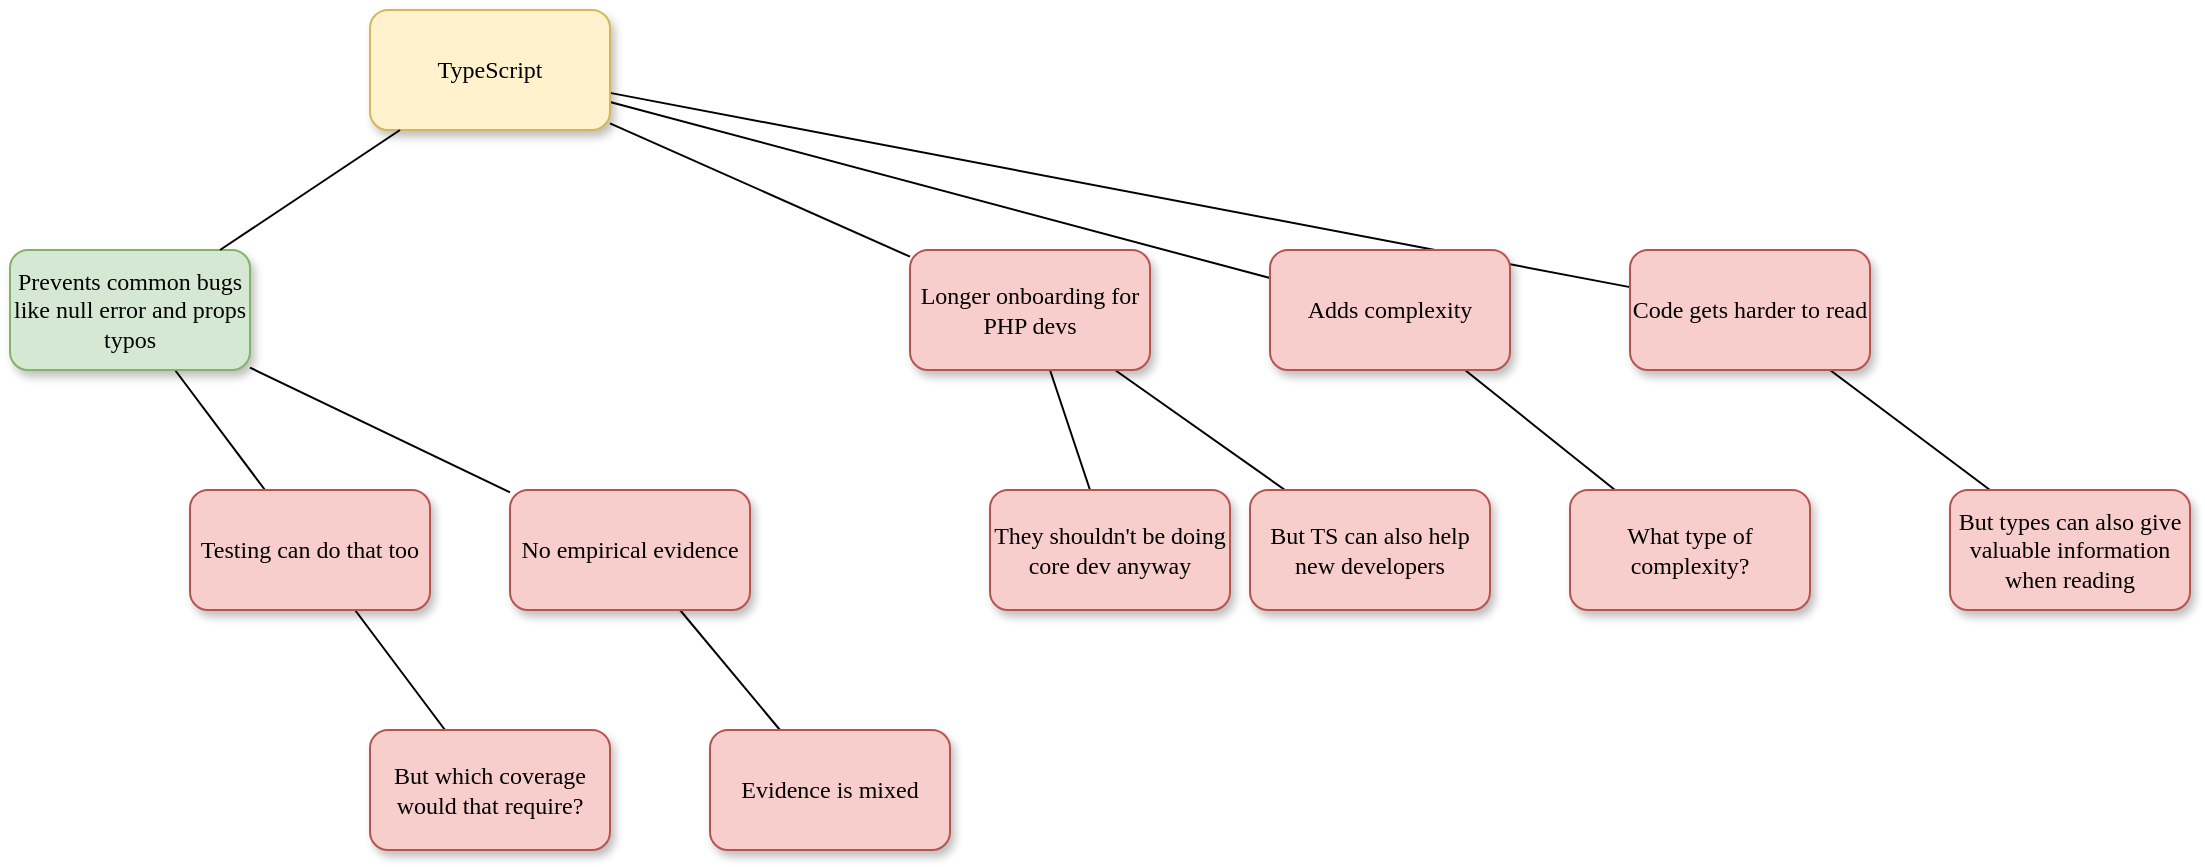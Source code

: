 <mxfile version="20.5.3" type="github">
  <diagram name="Page-1" id="10a91c8b-09ff-31b1-d368-03940ed4cc9e">
    <mxGraphModel dx="1408" dy="747" grid="1" gridSize="10" guides="1" tooltips="1" connect="1" arrows="1" fold="1" page="1" pageScale="1" pageWidth="1100" pageHeight="850" background="none" math="0" shadow="0">
      <root>
        <mxCell id="0" />
        <mxCell id="1" parent="0" />
        <mxCell id="kOaFZ-sLMDl_HOCN700E-3" value="" style="edgeStyle=none;rounded=0;orthogonalLoop=1;jettySize=auto;html=1;fontFamily=Verdana;fontSize=12;endArrow=none;endFill=0;" edge="1" parent="1" source="62893188c0fa7362-1" target="kOaFZ-sLMDl_HOCN700E-2">
          <mxGeometry relative="1" as="geometry" />
        </mxCell>
        <mxCell id="kOaFZ-sLMDl_HOCN700E-7" value="" style="edgeStyle=none;rounded=0;orthogonalLoop=1;jettySize=auto;html=1;fontFamily=Verdana;fontSize=12;endArrow=none;endFill=0;" edge="1" parent="1" source="62893188c0fa7362-1" target="kOaFZ-sLMDl_HOCN700E-6">
          <mxGeometry relative="1" as="geometry" />
        </mxCell>
        <mxCell id="kOaFZ-sLMDl_HOCN700E-14" value="" style="edgeStyle=none;rounded=0;orthogonalLoop=1;jettySize=auto;html=1;fontFamily=Verdana;fontSize=12;endArrow=none;endFill=0;" edge="1" parent="1" source="62893188c0fa7362-1" target="kOaFZ-sLMDl_HOCN700E-13">
          <mxGeometry relative="1" as="geometry" />
        </mxCell>
        <mxCell id="62893188c0fa7362-1" value="TypeScript" style="whiteSpace=wrap;html=1;rounded=1;shadow=1;labelBackgroundColor=none;strokeWidth=1;fontFamily=Verdana;fontSize=12;align=center;fillColor=#fff2cc;strokeColor=#d6b656;" parent="1" vertex="1">
          <mxGeometry x="610" y="50" width="120" height="60" as="geometry" />
        </mxCell>
        <mxCell id="kOaFZ-sLMDl_HOCN700E-18" value="" style="edgeStyle=none;rounded=0;orthogonalLoop=1;jettySize=auto;html=1;fontFamily=Verdana;fontSize=12;endArrow=none;endFill=0;" edge="1" parent="1" source="62893188c0fa7362-2" target="kOaFZ-sLMDl_HOCN700E-17">
          <mxGeometry relative="1" as="geometry" />
        </mxCell>
        <mxCell id="kOaFZ-sLMDl_HOCN700E-22" value="" style="edgeStyle=none;rounded=0;orthogonalLoop=1;jettySize=auto;html=1;fontFamily=Verdana;fontSize=12;endArrow=none;endFill=0;" edge="1" parent="1" source="62893188c0fa7362-2" target="kOaFZ-sLMDl_HOCN700E-21">
          <mxGeometry relative="1" as="geometry" />
        </mxCell>
        <mxCell id="62893188c0fa7362-2" value="&lt;div&gt;Prevents common bugs like null error and props typos&lt;br&gt;&lt;/div&gt;" style="whiteSpace=wrap;html=1;rounded=1;shadow=1;labelBackgroundColor=none;strokeWidth=1;fontFamily=Verdana;fontSize=12;align=center;fillColor=#d5e8d4;strokeColor=#82b366;" parent="1" vertex="1">
          <mxGeometry x="430" y="170" width="120" height="60" as="geometry" />
        </mxCell>
        <mxCell id="62893188c0fa7362-5" value="" style="rounded=0;html=1;labelBackgroundColor=default;startArrow=none;startFill=0;startSize=5;endArrow=none;endFill=0;endSize=5;jettySize=auto;orthogonalLoop=1;strokeWidth=1;fontFamily=Verdana;fontSize=12;fontStyle=0" parent="1" source="62893188c0fa7362-1" target="62893188c0fa7362-2" edge="1">
          <mxGeometry x="-0.154" y="6" relative="1" as="geometry">
            <mxPoint as="offset" />
          </mxGeometry>
        </mxCell>
        <mxCell id="kOaFZ-sLMDl_HOCN700E-5" value="&lt;div&gt;&lt;br&gt;&lt;/div&gt;" style="edgeStyle=none;rounded=0;orthogonalLoop=1;jettySize=auto;html=1;fontFamily=Verdana;fontSize=12;endArrow=none;endFill=0;" edge="1" parent="1" source="kOaFZ-sLMDl_HOCN700E-2" target="kOaFZ-sLMDl_HOCN700E-4">
          <mxGeometry relative="1" as="geometry" />
        </mxCell>
        <mxCell id="kOaFZ-sLMDl_HOCN700E-12" value="" style="edgeStyle=none;rounded=0;orthogonalLoop=1;jettySize=auto;html=1;fontFamily=Verdana;fontSize=12;endArrow=none;endFill=0;" edge="1" parent="1" source="kOaFZ-sLMDl_HOCN700E-2" target="kOaFZ-sLMDl_HOCN700E-11">
          <mxGeometry relative="1" as="geometry" />
        </mxCell>
        <mxCell id="kOaFZ-sLMDl_HOCN700E-2" value="Longer onboarding for PHP devs" style="whiteSpace=wrap;html=1;rounded=1;shadow=1;labelBackgroundColor=none;strokeWidth=1;fontFamily=Verdana;fontSize=12;align=center;fillColor=#f8cecc;strokeColor=#b85450;" vertex="1" parent="1">
          <mxGeometry x="880" y="170" width="120" height="60" as="geometry" />
        </mxCell>
        <mxCell id="kOaFZ-sLMDl_HOCN700E-4" value="But TS can also help new developers" style="whiteSpace=wrap;html=1;rounded=1;shadow=1;labelBackgroundColor=none;strokeWidth=1;fontFamily=Verdana;fontSize=12;align=center;fillColor=#f8cecc;strokeColor=#b85450;" vertex="1" parent="1">
          <mxGeometry x="1050" y="290" width="120" height="60" as="geometry" />
        </mxCell>
        <mxCell id="kOaFZ-sLMDl_HOCN700E-10" value="" style="edgeStyle=none;rounded=0;orthogonalLoop=1;jettySize=auto;html=1;fontFamily=Verdana;fontSize=12;endArrow=none;endFill=0;" edge="1" parent="1" source="kOaFZ-sLMDl_HOCN700E-6" target="kOaFZ-sLMDl_HOCN700E-9">
          <mxGeometry relative="1" as="geometry" />
        </mxCell>
        <mxCell id="kOaFZ-sLMDl_HOCN700E-6" value="Adds complexity" style="whiteSpace=wrap;html=1;rounded=1;shadow=1;labelBackgroundColor=none;strokeWidth=1;fontFamily=Verdana;fontSize=12;align=center;fillColor=#f8cecc;strokeColor=#b85450;" vertex="1" parent="1">
          <mxGeometry x="1060" y="170" width="120" height="60" as="geometry" />
        </mxCell>
        <mxCell id="kOaFZ-sLMDl_HOCN700E-9" value="What type of complexity?" style="whiteSpace=wrap;html=1;rounded=1;shadow=1;labelBackgroundColor=none;strokeWidth=1;fontFamily=Verdana;fontSize=12;align=center;fillColor=#f8cecc;strokeColor=#b85450;" vertex="1" parent="1">
          <mxGeometry x="1210" y="290" width="120" height="60" as="geometry" />
        </mxCell>
        <mxCell id="kOaFZ-sLMDl_HOCN700E-11" value="They shouldn&#39;t be doing core dev anyway" style="whiteSpace=wrap;html=1;rounded=1;shadow=1;labelBackgroundColor=none;strokeWidth=1;fontFamily=Verdana;fontSize=12;align=center;fillColor=#f8cecc;strokeColor=#b85450;" vertex="1" parent="1">
          <mxGeometry x="920" y="290" width="120" height="60" as="geometry" />
        </mxCell>
        <mxCell id="kOaFZ-sLMDl_HOCN700E-16" value="" style="edgeStyle=none;rounded=0;orthogonalLoop=1;jettySize=auto;html=1;fontFamily=Verdana;fontSize=12;endArrow=none;endFill=0;" edge="1" parent="1" source="kOaFZ-sLMDl_HOCN700E-13" target="kOaFZ-sLMDl_HOCN700E-15">
          <mxGeometry relative="1" as="geometry" />
        </mxCell>
        <mxCell id="kOaFZ-sLMDl_HOCN700E-13" value="Code gets harder to read" style="whiteSpace=wrap;html=1;rounded=1;shadow=1;labelBackgroundColor=none;strokeWidth=1;fontFamily=Verdana;fontSize=12;align=center;fillColor=#f8cecc;strokeColor=#b85450;" vertex="1" parent="1">
          <mxGeometry x="1240" y="170" width="120" height="60" as="geometry" />
        </mxCell>
        <mxCell id="kOaFZ-sLMDl_HOCN700E-15" value="But types can also give valuable information when reading" style="whiteSpace=wrap;html=1;rounded=1;shadow=1;labelBackgroundColor=none;strokeWidth=1;fontFamily=Verdana;fontSize=12;align=center;fillColor=#f8cecc;strokeColor=#b85450;" vertex="1" parent="1">
          <mxGeometry x="1400" y="290" width="120" height="60" as="geometry" />
        </mxCell>
        <mxCell id="kOaFZ-sLMDl_HOCN700E-20" value="" style="edgeStyle=none;rounded=0;orthogonalLoop=1;jettySize=auto;html=1;fontFamily=Verdana;fontSize=12;endArrow=none;endFill=0;" edge="1" parent="1" source="kOaFZ-sLMDl_HOCN700E-17" target="kOaFZ-sLMDl_HOCN700E-19">
          <mxGeometry relative="1" as="geometry" />
        </mxCell>
        <mxCell id="kOaFZ-sLMDl_HOCN700E-17" value="Testing can do that too" style="whiteSpace=wrap;html=1;rounded=1;shadow=1;labelBackgroundColor=none;strokeWidth=1;fontFamily=Verdana;fontSize=12;align=center;fillColor=#f8cecc;strokeColor=#b85450;" vertex="1" parent="1">
          <mxGeometry x="520" y="290" width="120" height="60" as="geometry" />
        </mxCell>
        <mxCell id="kOaFZ-sLMDl_HOCN700E-19" value="But which coverage would that require?" style="whiteSpace=wrap;html=1;rounded=1;shadow=1;labelBackgroundColor=none;strokeWidth=1;fontFamily=Verdana;fontSize=12;align=center;fillColor=#f8cecc;strokeColor=#b85450;" vertex="1" parent="1">
          <mxGeometry x="610" y="410" width="120" height="60" as="geometry" />
        </mxCell>
        <mxCell id="kOaFZ-sLMDl_HOCN700E-24" value="" style="edgeStyle=none;rounded=0;orthogonalLoop=1;jettySize=auto;html=1;fontFamily=Verdana;fontSize=12;endArrow=none;endFill=0;" edge="1" parent="1" source="kOaFZ-sLMDl_HOCN700E-21" target="kOaFZ-sLMDl_HOCN700E-23">
          <mxGeometry relative="1" as="geometry" />
        </mxCell>
        <mxCell id="kOaFZ-sLMDl_HOCN700E-21" value="No empirical evidence" style="whiteSpace=wrap;html=1;rounded=1;shadow=1;labelBackgroundColor=none;strokeWidth=1;fontFamily=Verdana;fontSize=12;align=center;fillColor=#f8cecc;strokeColor=#b85450;" vertex="1" parent="1">
          <mxGeometry x="680" y="290" width="120" height="60" as="geometry" />
        </mxCell>
        <mxCell id="kOaFZ-sLMDl_HOCN700E-23" value="Evidence is mixed" style="whiteSpace=wrap;html=1;rounded=1;shadow=1;labelBackgroundColor=none;strokeWidth=1;fontFamily=Verdana;fontSize=12;align=center;fillColor=#f8cecc;strokeColor=#b85450;" vertex="1" parent="1">
          <mxGeometry x="780" y="410" width="120" height="60" as="geometry" />
        </mxCell>
      </root>
    </mxGraphModel>
  </diagram>
</mxfile>
